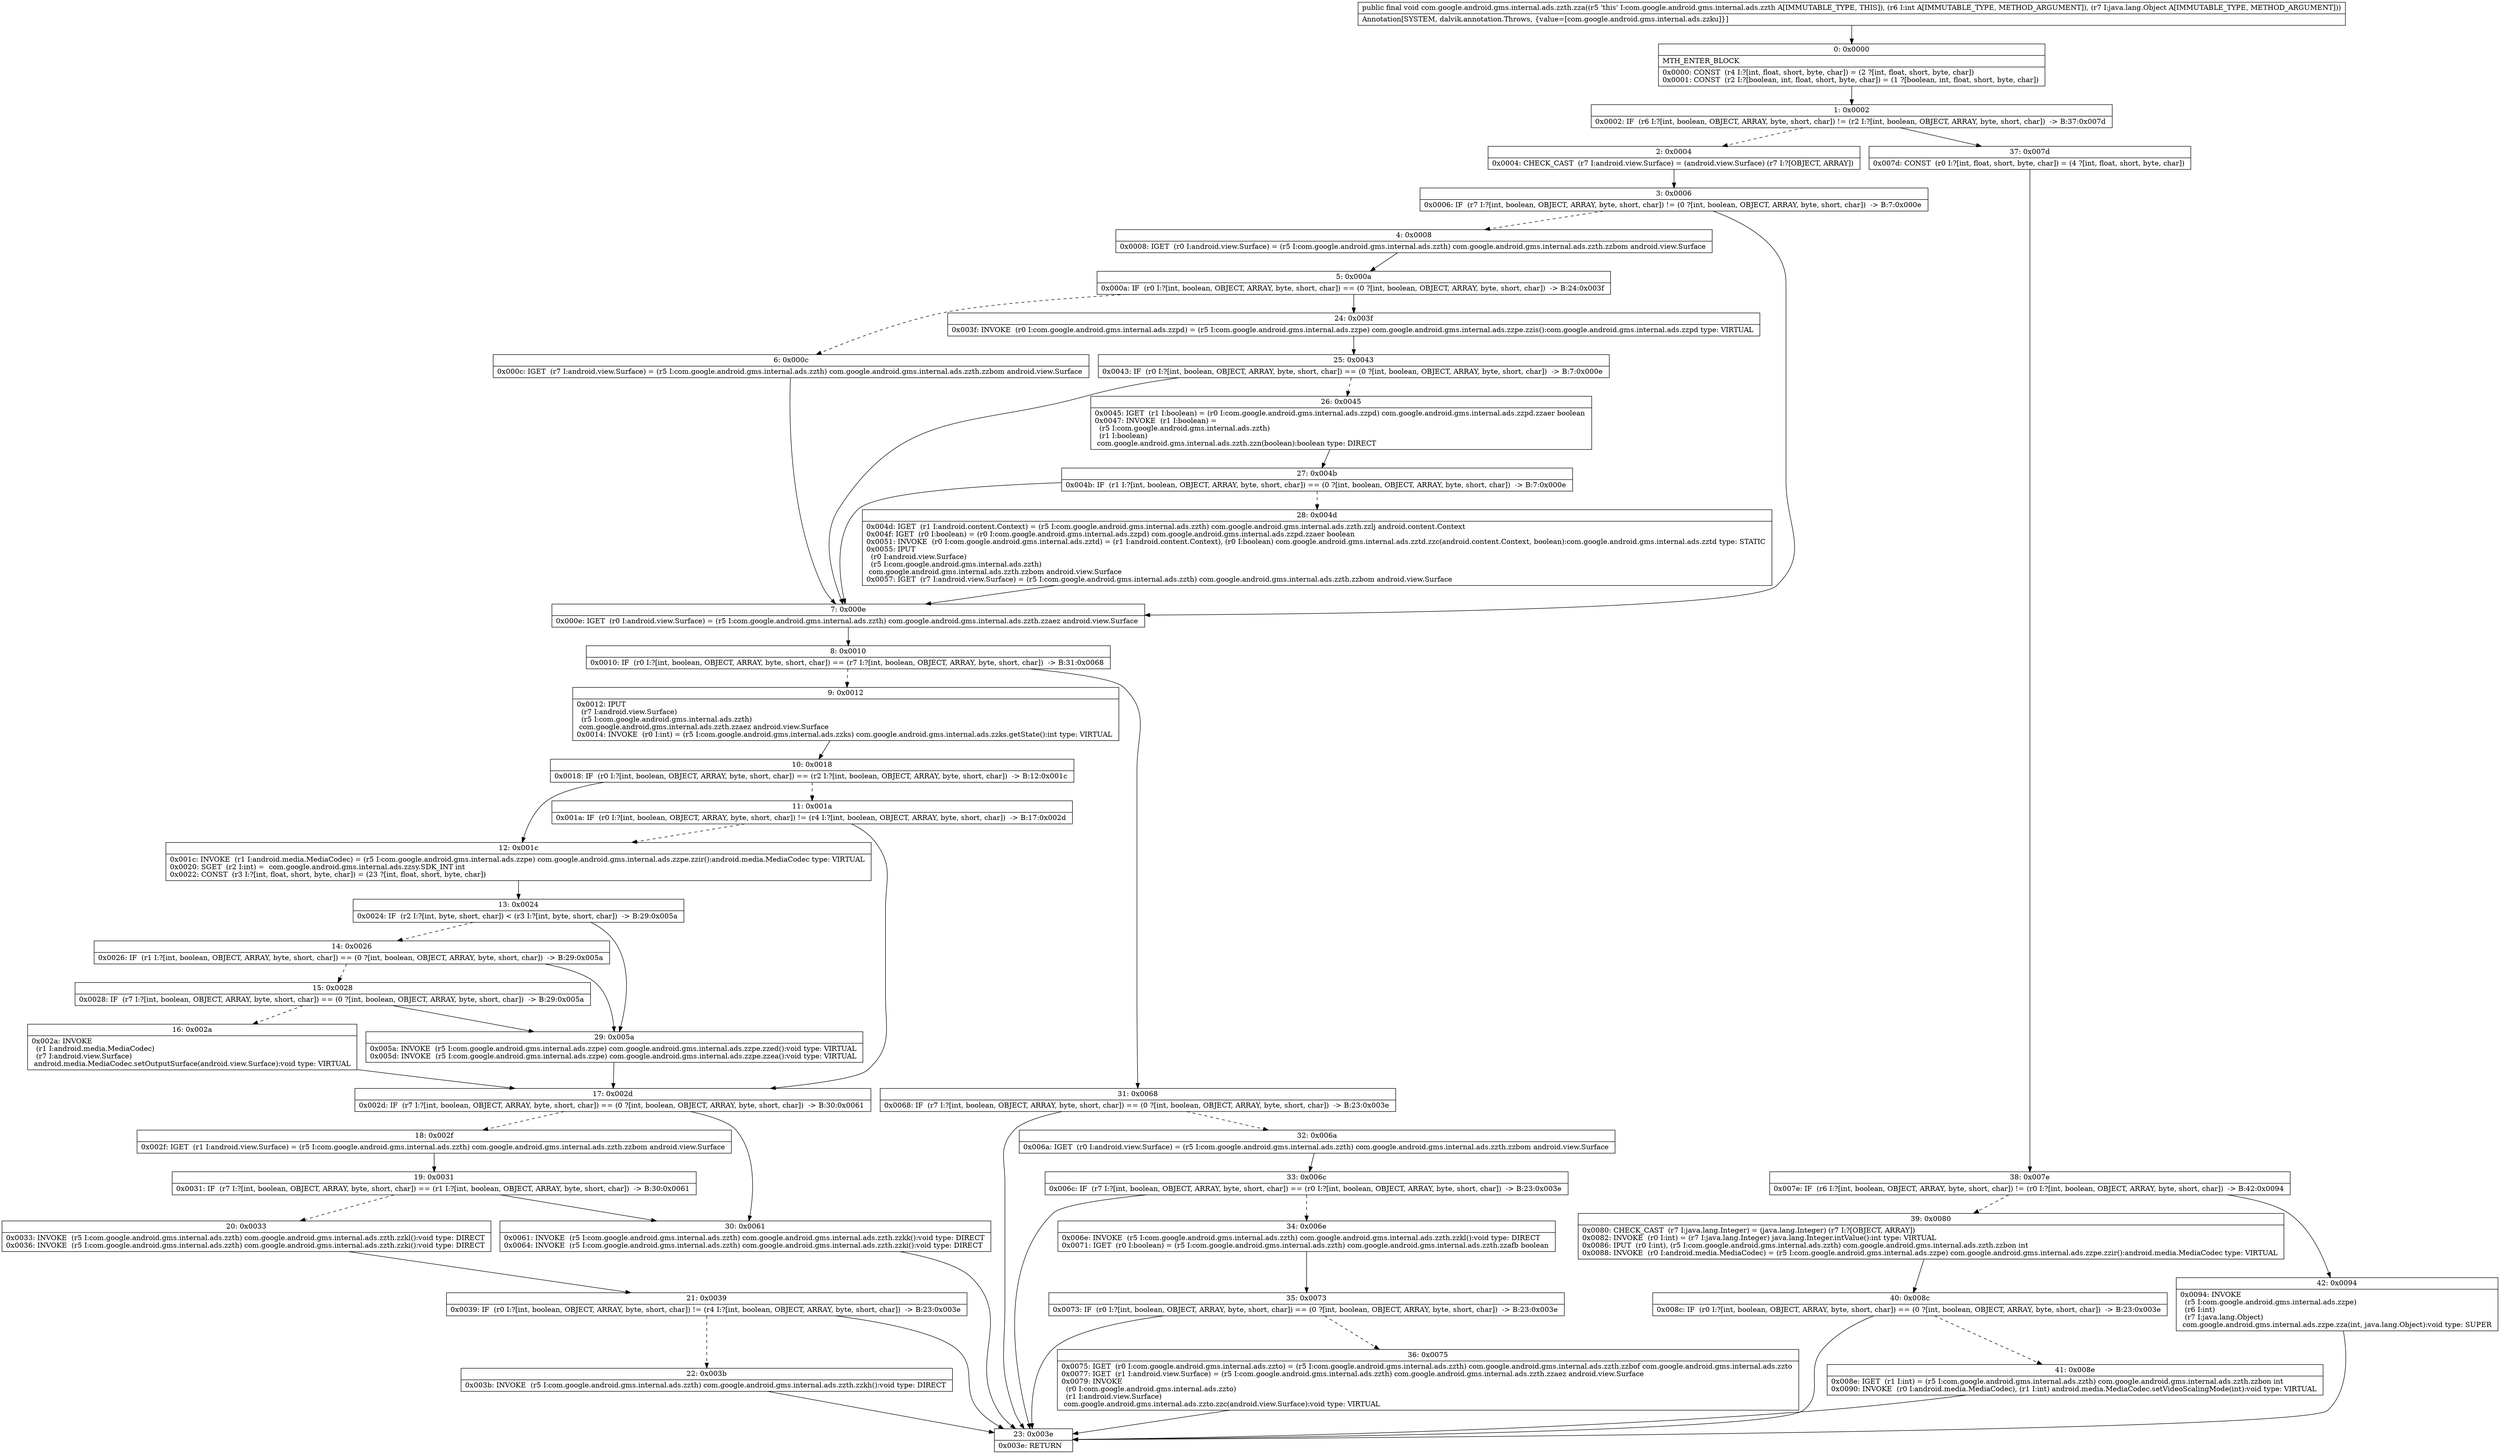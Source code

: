digraph "CFG forcom.google.android.gms.internal.ads.zzth.zza(ILjava\/lang\/Object;)V" {
Node_0 [shape=record,label="{0\:\ 0x0000|MTH_ENTER_BLOCK\l|0x0000: CONST  (r4 I:?[int, float, short, byte, char]) = (2 ?[int, float, short, byte, char]) \l0x0001: CONST  (r2 I:?[boolean, int, float, short, byte, char]) = (1 ?[boolean, int, float, short, byte, char]) \l}"];
Node_1 [shape=record,label="{1\:\ 0x0002|0x0002: IF  (r6 I:?[int, boolean, OBJECT, ARRAY, byte, short, char]) != (r2 I:?[int, boolean, OBJECT, ARRAY, byte, short, char])  \-\> B:37:0x007d \l}"];
Node_2 [shape=record,label="{2\:\ 0x0004|0x0004: CHECK_CAST  (r7 I:android.view.Surface) = (android.view.Surface) (r7 I:?[OBJECT, ARRAY]) \l}"];
Node_3 [shape=record,label="{3\:\ 0x0006|0x0006: IF  (r7 I:?[int, boolean, OBJECT, ARRAY, byte, short, char]) != (0 ?[int, boolean, OBJECT, ARRAY, byte, short, char])  \-\> B:7:0x000e \l}"];
Node_4 [shape=record,label="{4\:\ 0x0008|0x0008: IGET  (r0 I:android.view.Surface) = (r5 I:com.google.android.gms.internal.ads.zzth) com.google.android.gms.internal.ads.zzth.zzbom android.view.Surface \l}"];
Node_5 [shape=record,label="{5\:\ 0x000a|0x000a: IF  (r0 I:?[int, boolean, OBJECT, ARRAY, byte, short, char]) == (0 ?[int, boolean, OBJECT, ARRAY, byte, short, char])  \-\> B:24:0x003f \l}"];
Node_6 [shape=record,label="{6\:\ 0x000c|0x000c: IGET  (r7 I:android.view.Surface) = (r5 I:com.google.android.gms.internal.ads.zzth) com.google.android.gms.internal.ads.zzth.zzbom android.view.Surface \l}"];
Node_7 [shape=record,label="{7\:\ 0x000e|0x000e: IGET  (r0 I:android.view.Surface) = (r5 I:com.google.android.gms.internal.ads.zzth) com.google.android.gms.internal.ads.zzth.zzaez android.view.Surface \l}"];
Node_8 [shape=record,label="{8\:\ 0x0010|0x0010: IF  (r0 I:?[int, boolean, OBJECT, ARRAY, byte, short, char]) == (r7 I:?[int, boolean, OBJECT, ARRAY, byte, short, char])  \-\> B:31:0x0068 \l}"];
Node_9 [shape=record,label="{9\:\ 0x0012|0x0012: IPUT  \l  (r7 I:android.view.Surface)\l  (r5 I:com.google.android.gms.internal.ads.zzth)\l com.google.android.gms.internal.ads.zzth.zzaez android.view.Surface \l0x0014: INVOKE  (r0 I:int) = (r5 I:com.google.android.gms.internal.ads.zzks) com.google.android.gms.internal.ads.zzks.getState():int type: VIRTUAL \l}"];
Node_10 [shape=record,label="{10\:\ 0x0018|0x0018: IF  (r0 I:?[int, boolean, OBJECT, ARRAY, byte, short, char]) == (r2 I:?[int, boolean, OBJECT, ARRAY, byte, short, char])  \-\> B:12:0x001c \l}"];
Node_11 [shape=record,label="{11\:\ 0x001a|0x001a: IF  (r0 I:?[int, boolean, OBJECT, ARRAY, byte, short, char]) != (r4 I:?[int, boolean, OBJECT, ARRAY, byte, short, char])  \-\> B:17:0x002d \l}"];
Node_12 [shape=record,label="{12\:\ 0x001c|0x001c: INVOKE  (r1 I:android.media.MediaCodec) = (r5 I:com.google.android.gms.internal.ads.zzpe) com.google.android.gms.internal.ads.zzpe.zzir():android.media.MediaCodec type: VIRTUAL \l0x0020: SGET  (r2 I:int) =  com.google.android.gms.internal.ads.zzsy.SDK_INT int \l0x0022: CONST  (r3 I:?[int, float, short, byte, char]) = (23 ?[int, float, short, byte, char]) \l}"];
Node_13 [shape=record,label="{13\:\ 0x0024|0x0024: IF  (r2 I:?[int, byte, short, char]) \< (r3 I:?[int, byte, short, char])  \-\> B:29:0x005a \l}"];
Node_14 [shape=record,label="{14\:\ 0x0026|0x0026: IF  (r1 I:?[int, boolean, OBJECT, ARRAY, byte, short, char]) == (0 ?[int, boolean, OBJECT, ARRAY, byte, short, char])  \-\> B:29:0x005a \l}"];
Node_15 [shape=record,label="{15\:\ 0x0028|0x0028: IF  (r7 I:?[int, boolean, OBJECT, ARRAY, byte, short, char]) == (0 ?[int, boolean, OBJECT, ARRAY, byte, short, char])  \-\> B:29:0x005a \l}"];
Node_16 [shape=record,label="{16\:\ 0x002a|0x002a: INVOKE  \l  (r1 I:android.media.MediaCodec)\l  (r7 I:android.view.Surface)\l android.media.MediaCodec.setOutputSurface(android.view.Surface):void type: VIRTUAL \l}"];
Node_17 [shape=record,label="{17\:\ 0x002d|0x002d: IF  (r7 I:?[int, boolean, OBJECT, ARRAY, byte, short, char]) == (0 ?[int, boolean, OBJECT, ARRAY, byte, short, char])  \-\> B:30:0x0061 \l}"];
Node_18 [shape=record,label="{18\:\ 0x002f|0x002f: IGET  (r1 I:android.view.Surface) = (r5 I:com.google.android.gms.internal.ads.zzth) com.google.android.gms.internal.ads.zzth.zzbom android.view.Surface \l}"];
Node_19 [shape=record,label="{19\:\ 0x0031|0x0031: IF  (r7 I:?[int, boolean, OBJECT, ARRAY, byte, short, char]) == (r1 I:?[int, boolean, OBJECT, ARRAY, byte, short, char])  \-\> B:30:0x0061 \l}"];
Node_20 [shape=record,label="{20\:\ 0x0033|0x0033: INVOKE  (r5 I:com.google.android.gms.internal.ads.zzth) com.google.android.gms.internal.ads.zzth.zzkl():void type: DIRECT \l0x0036: INVOKE  (r5 I:com.google.android.gms.internal.ads.zzth) com.google.android.gms.internal.ads.zzth.zzki():void type: DIRECT \l}"];
Node_21 [shape=record,label="{21\:\ 0x0039|0x0039: IF  (r0 I:?[int, boolean, OBJECT, ARRAY, byte, short, char]) != (r4 I:?[int, boolean, OBJECT, ARRAY, byte, short, char])  \-\> B:23:0x003e \l}"];
Node_22 [shape=record,label="{22\:\ 0x003b|0x003b: INVOKE  (r5 I:com.google.android.gms.internal.ads.zzth) com.google.android.gms.internal.ads.zzth.zzkh():void type: DIRECT \l}"];
Node_23 [shape=record,label="{23\:\ 0x003e|0x003e: RETURN   \l}"];
Node_24 [shape=record,label="{24\:\ 0x003f|0x003f: INVOKE  (r0 I:com.google.android.gms.internal.ads.zzpd) = (r5 I:com.google.android.gms.internal.ads.zzpe) com.google.android.gms.internal.ads.zzpe.zzis():com.google.android.gms.internal.ads.zzpd type: VIRTUAL \l}"];
Node_25 [shape=record,label="{25\:\ 0x0043|0x0043: IF  (r0 I:?[int, boolean, OBJECT, ARRAY, byte, short, char]) == (0 ?[int, boolean, OBJECT, ARRAY, byte, short, char])  \-\> B:7:0x000e \l}"];
Node_26 [shape=record,label="{26\:\ 0x0045|0x0045: IGET  (r1 I:boolean) = (r0 I:com.google.android.gms.internal.ads.zzpd) com.google.android.gms.internal.ads.zzpd.zzaer boolean \l0x0047: INVOKE  (r1 I:boolean) = \l  (r5 I:com.google.android.gms.internal.ads.zzth)\l  (r1 I:boolean)\l com.google.android.gms.internal.ads.zzth.zzn(boolean):boolean type: DIRECT \l}"];
Node_27 [shape=record,label="{27\:\ 0x004b|0x004b: IF  (r1 I:?[int, boolean, OBJECT, ARRAY, byte, short, char]) == (0 ?[int, boolean, OBJECT, ARRAY, byte, short, char])  \-\> B:7:0x000e \l}"];
Node_28 [shape=record,label="{28\:\ 0x004d|0x004d: IGET  (r1 I:android.content.Context) = (r5 I:com.google.android.gms.internal.ads.zzth) com.google.android.gms.internal.ads.zzth.zzlj android.content.Context \l0x004f: IGET  (r0 I:boolean) = (r0 I:com.google.android.gms.internal.ads.zzpd) com.google.android.gms.internal.ads.zzpd.zzaer boolean \l0x0051: INVOKE  (r0 I:com.google.android.gms.internal.ads.zztd) = (r1 I:android.content.Context), (r0 I:boolean) com.google.android.gms.internal.ads.zztd.zzc(android.content.Context, boolean):com.google.android.gms.internal.ads.zztd type: STATIC \l0x0055: IPUT  \l  (r0 I:android.view.Surface)\l  (r5 I:com.google.android.gms.internal.ads.zzth)\l com.google.android.gms.internal.ads.zzth.zzbom android.view.Surface \l0x0057: IGET  (r7 I:android.view.Surface) = (r5 I:com.google.android.gms.internal.ads.zzth) com.google.android.gms.internal.ads.zzth.zzbom android.view.Surface \l}"];
Node_29 [shape=record,label="{29\:\ 0x005a|0x005a: INVOKE  (r5 I:com.google.android.gms.internal.ads.zzpe) com.google.android.gms.internal.ads.zzpe.zzed():void type: VIRTUAL \l0x005d: INVOKE  (r5 I:com.google.android.gms.internal.ads.zzpe) com.google.android.gms.internal.ads.zzpe.zzea():void type: VIRTUAL \l}"];
Node_30 [shape=record,label="{30\:\ 0x0061|0x0061: INVOKE  (r5 I:com.google.android.gms.internal.ads.zzth) com.google.android.gms.internal.ads.zzth.zzkk():void type: DIRECT \l0x0064: INVOKE  (r5 I:com.google.android.gms.internal.ads.zzth) com.google.android.gms.internal.ads.zzth.zzki():void type: DIRECT \l}"];
Node_31 [shape=record,label="{31\:\ 0x0068|0x0068: IF  (r7 I:?[int, boolean, OBJECT, ARRAY, byte, short, char]) == (0 ?[int, boolean, OBJECT, ARRAY, byte, short, char])  \-\> B:23:0x003e \l}"];
Node_32 [shape=record,label="{32\:\ 0x006a|0x006a: IGET  (r0 I:android.view.Surface) = (r5 I:com.google.android.gms.internal.ads.zzth) com.google.android.gms.internal.ads.zzth.zzbom android.view.Surface \l}"];
Node_33 [shape=record,label="{33\:\ 0x006c|0x006c: IF  (r7 I:?[int, boolean, OBJECT, ARRAY, byte, short, char]) == (r0 I:?[int, boolean, OBJECT, ARRAY, byte, short, char])  \-\> B:23:0x003e \l}"];
Node_34 [shape=record,label="{34\:\ 0x006e|0x006e: INVOKE  (r5 I:com.google.android.gms.internal.ads.zzth) com.google.android.gms.internal.ads.zzth.zzkl():void type: DIRECT \l0x0071: IGET  (r0 I:boolean) = (r5 I:com.google.android.gms.internal.ads.zzth) com.google.android.gms.internal.ads.zzth.zzafb boolean \l}"];
Node_35 [shape=record,label="{35\:\ 0x0073|0x0073: IF  (r0 I:?[int, boolean, OBJECT, ARRAY, byte, short, char]) == (0 ?[int, boolean, OBJECT, ARRAY, byte, short, char])  \-\> B:23:0x003e \l}"];
Node_36 [shape=record,label="{36\:\ 0x0075|0x0075: IGET  (r0 I:com.google.android.gms.internal.ads.zzto) = (r5 I:com.google.android.gms.internal.ads.zzth) com.google.android.gms.internal.ads.zzth.zzbof com.google.android.gms.internal.ads.zzto \l0x0077: IGET  (r1 I:android.view.Surface) = (r5 I:com.google.android.gms.internal.ads.zzth) com.google.android.gms.internal.ads.zzth.zzaez android.view.Surface \l0x0079: INVOKE  \l  (r0 I:com.google.android.gms.internal.ads.zzto)\l  (r1 I:android.view.Surface)\l com.google.android.gms.internal.ads.zzto.zzc(android.view.Surface):void type: VIRTUAL \l}"];
Node_37 [shape=record,label="{37\:\ 0x007d|0x007d: CONST  (r0 I:?[int, float, short, byte, char]) = (4 ?[int, float, short, byte, char]) \l}"];
Node_38 [shape=record,label="{38\:\ 0x007e|0x007e: IF  (r6 I:?[int, boolean, OBJECT, ARRAY, byte, short, char]) != (r0 I:?[int, boolean, OBJECT, ARRAY, byte, short, char])  \-\> B:42:0x0094 \l}"];
Node_39 [shape=record,label="{39\:\ 0x0080|0x0080: CHECK_CAST  (r7 I:java.lang.Integer) = (java.lang.Integer) (r7 I:?[OBJECT, ARRAY]) \l0x0082: INVOKE  (r0 I:int) = (r7 I:java.lang.Integer) java.lang.Integer.intValue():int type: VIRTUAL \l0x0086: IPUT  (r0 I:int), (r5 I:com.google.android.gms.internal.ads.zzth) com.google.android.gms.internal.ads.zzth.zzbon int \l0x0088: INVOKE  (r0 I:android.media.MediaCodec) = (r5 I:com.google.android.gms.internal.ads.zzpe) com.google.android.gms.internal.ads.zzpe.zzir():android.media.MediaCodec type: VIRTUAL \l}"];
Node_40 [shape=record,label="{40\:\ 0x008c|0x008c: IF  (r0 I:?[int, boolean, OBJECT, ARRAY, byte, short, char]) == (0 ?[int, boolean, OBJECT, ARRAY, byte, short, char])  \-\> B:23:0x003e \l}"];
Node_41 [shape=record,label="{41\:\ 0x008e|0x008e: IGET  (r1 I:int) = (r5 I:com.google.android.gms.internal.ads.zzth) com.google.android.gms.internal.ads.zzth.zzbon int \l0x0090: INVOKE  (r0 I:android.media.MediaCodec), (r1 I:int) android.media.MediaCodec.setVideoScalingMode(int):void type: VIRTUAL \l}"];
Node_42 [shape=record,label="{42\:\ 0x0094|0x0094: INVOKE  \l  (r5 I:com.google.android.gms.internal.ads.zzpe)\l  (r6 I:int)\l  (r7 I:java.lang.Object)\l com.google.android.gms.internal.ads.zzpe.zza(int, java.lang.Object):void type: SUPER \l}"];
MethodNode[shape=record,label="{public final void com.google.android.gms.internal.ads.zzth.zza((r5 'this' I:com.google.android.gms.internal.ads.zzth A[IMMUTABLE_TYPE, THIS]), (r6 I:int A[IMMUTABLE_TYPE, METHOD_ARGUMENT]), (r7 I:java.lang.Object A[IMMUTABLE_TYPE, METHOD_ARGUMENT]))  | Annotation[SYSTEM, dalvik.annotation.Throws, \{value=[com.google.android.gms.internal.ads.zzku]\}]\l}"];
MethodNode -> Node_0;
Node_0 -> Node_1;
Node_1 -> Node_2[style=dashed];
Node_1 -> Node_37;
Node_2 -> Node_3;
Node_3 -> Node_4[style=dashed];
Node_3 -> Node_7;
Node_4 -> Node_5;
Node_5 -> Node_6[style=dashed];
Node_5 -> Node_24;
Node_6 -> Node_7;
Node_7 -> Node_8;
Node_8 -> Node_9[style=dashed];
Node_8 -> Node_31;
Node_9 -> Node_10;
Node_10 -> Node_11[style=dashed];
Node_10 -> Node_12;
Node_11 -> Node_12[style=dashed];
Node_11 -> Node_17;
Node_12 -> Node_13;
Node_13 -> Node_14[style=dashed];
Node_13 -> Node_29;
Node_14 -> Node_15[style=dashed];
Node_14 -> Node_29;
Node_15 -> Node_16[style=dashed];
Node_15 -> Node_29;
Node_16 -> Node_17;
Node_17 -> Node_18[style=dashed];
Node_17 -> Node_30;
Node_18 -> Node_19;
Node_19 -> Node_20[style=dashed];
Node_19 -> Node_30;
Node_20 -> Node_21;
Node_21 -> Node_22[style=dashed];
Node_21 -> Node_23;
Node_22 -> Node_23;
Node_24 -> Node_25;
Node_25 -> Node_7;
Node_25 -> Node_26[style=dashed];
Node_26 -> Node_27;
Node_27 -> Node_7;
Node_27 -> Node_28[style=dashed];
Node_28 -> Node_7;
Node_29 -> Node_17;
Node_30 -> Node_23;
Node_31 -> Node_23;
Node_31 -> Node_32[style=dashed];
Node_32 -> Node_33;
Node_33 -> Node_23;
Node_33 -> Node_34[style=dashed];
Node_34 -> Node_35;
Node_35 -> Node_23;
Node_35 -> Node_36[style=dashed];
Node_36 -> Node_23;
Node_37 -> Node_38;
Node_38 -> Node_39[style=dashed];
Node_38 -> Node_42;
Node_39 -> Node_40;
Node_40 -> Node_23;
Node_40 -> Node_41[style=dashed];
Node_41 -> Node_23;
Node_42 -> Node_23;
}

